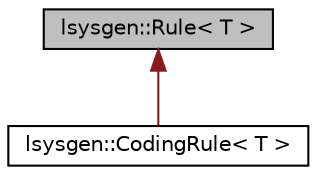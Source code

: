 digraph "lsysgen::Rule&lt; T &gt;"
{
 // LATEX_PDF_SIZE
  edge [fontname="Helvetica",fontsize="10",labelfontname="Helvetica",labelfontsize="10"];
  node [fontname="Helvetica",fontsize="10",shape=record];
  Node1 [label="lsysgen::Rule\< T \>",height=0.2,width=0.4,color="black", fillcolor="grey75", style="filled", fontcolor="black",tooltip=" "];
  Node1 -> Node2 [dir="back",color="firebrick4",fontsize="10",style="solid",fontname="Helvetica"];
  Node2 [label="lsysgen::CodingRule\< T \>",height=0.2,width=0.4,color="black", fillcolor="white", style="filled",URL="$classlsysgen_1_1CodingRule.html",tooltip=" "];
}
